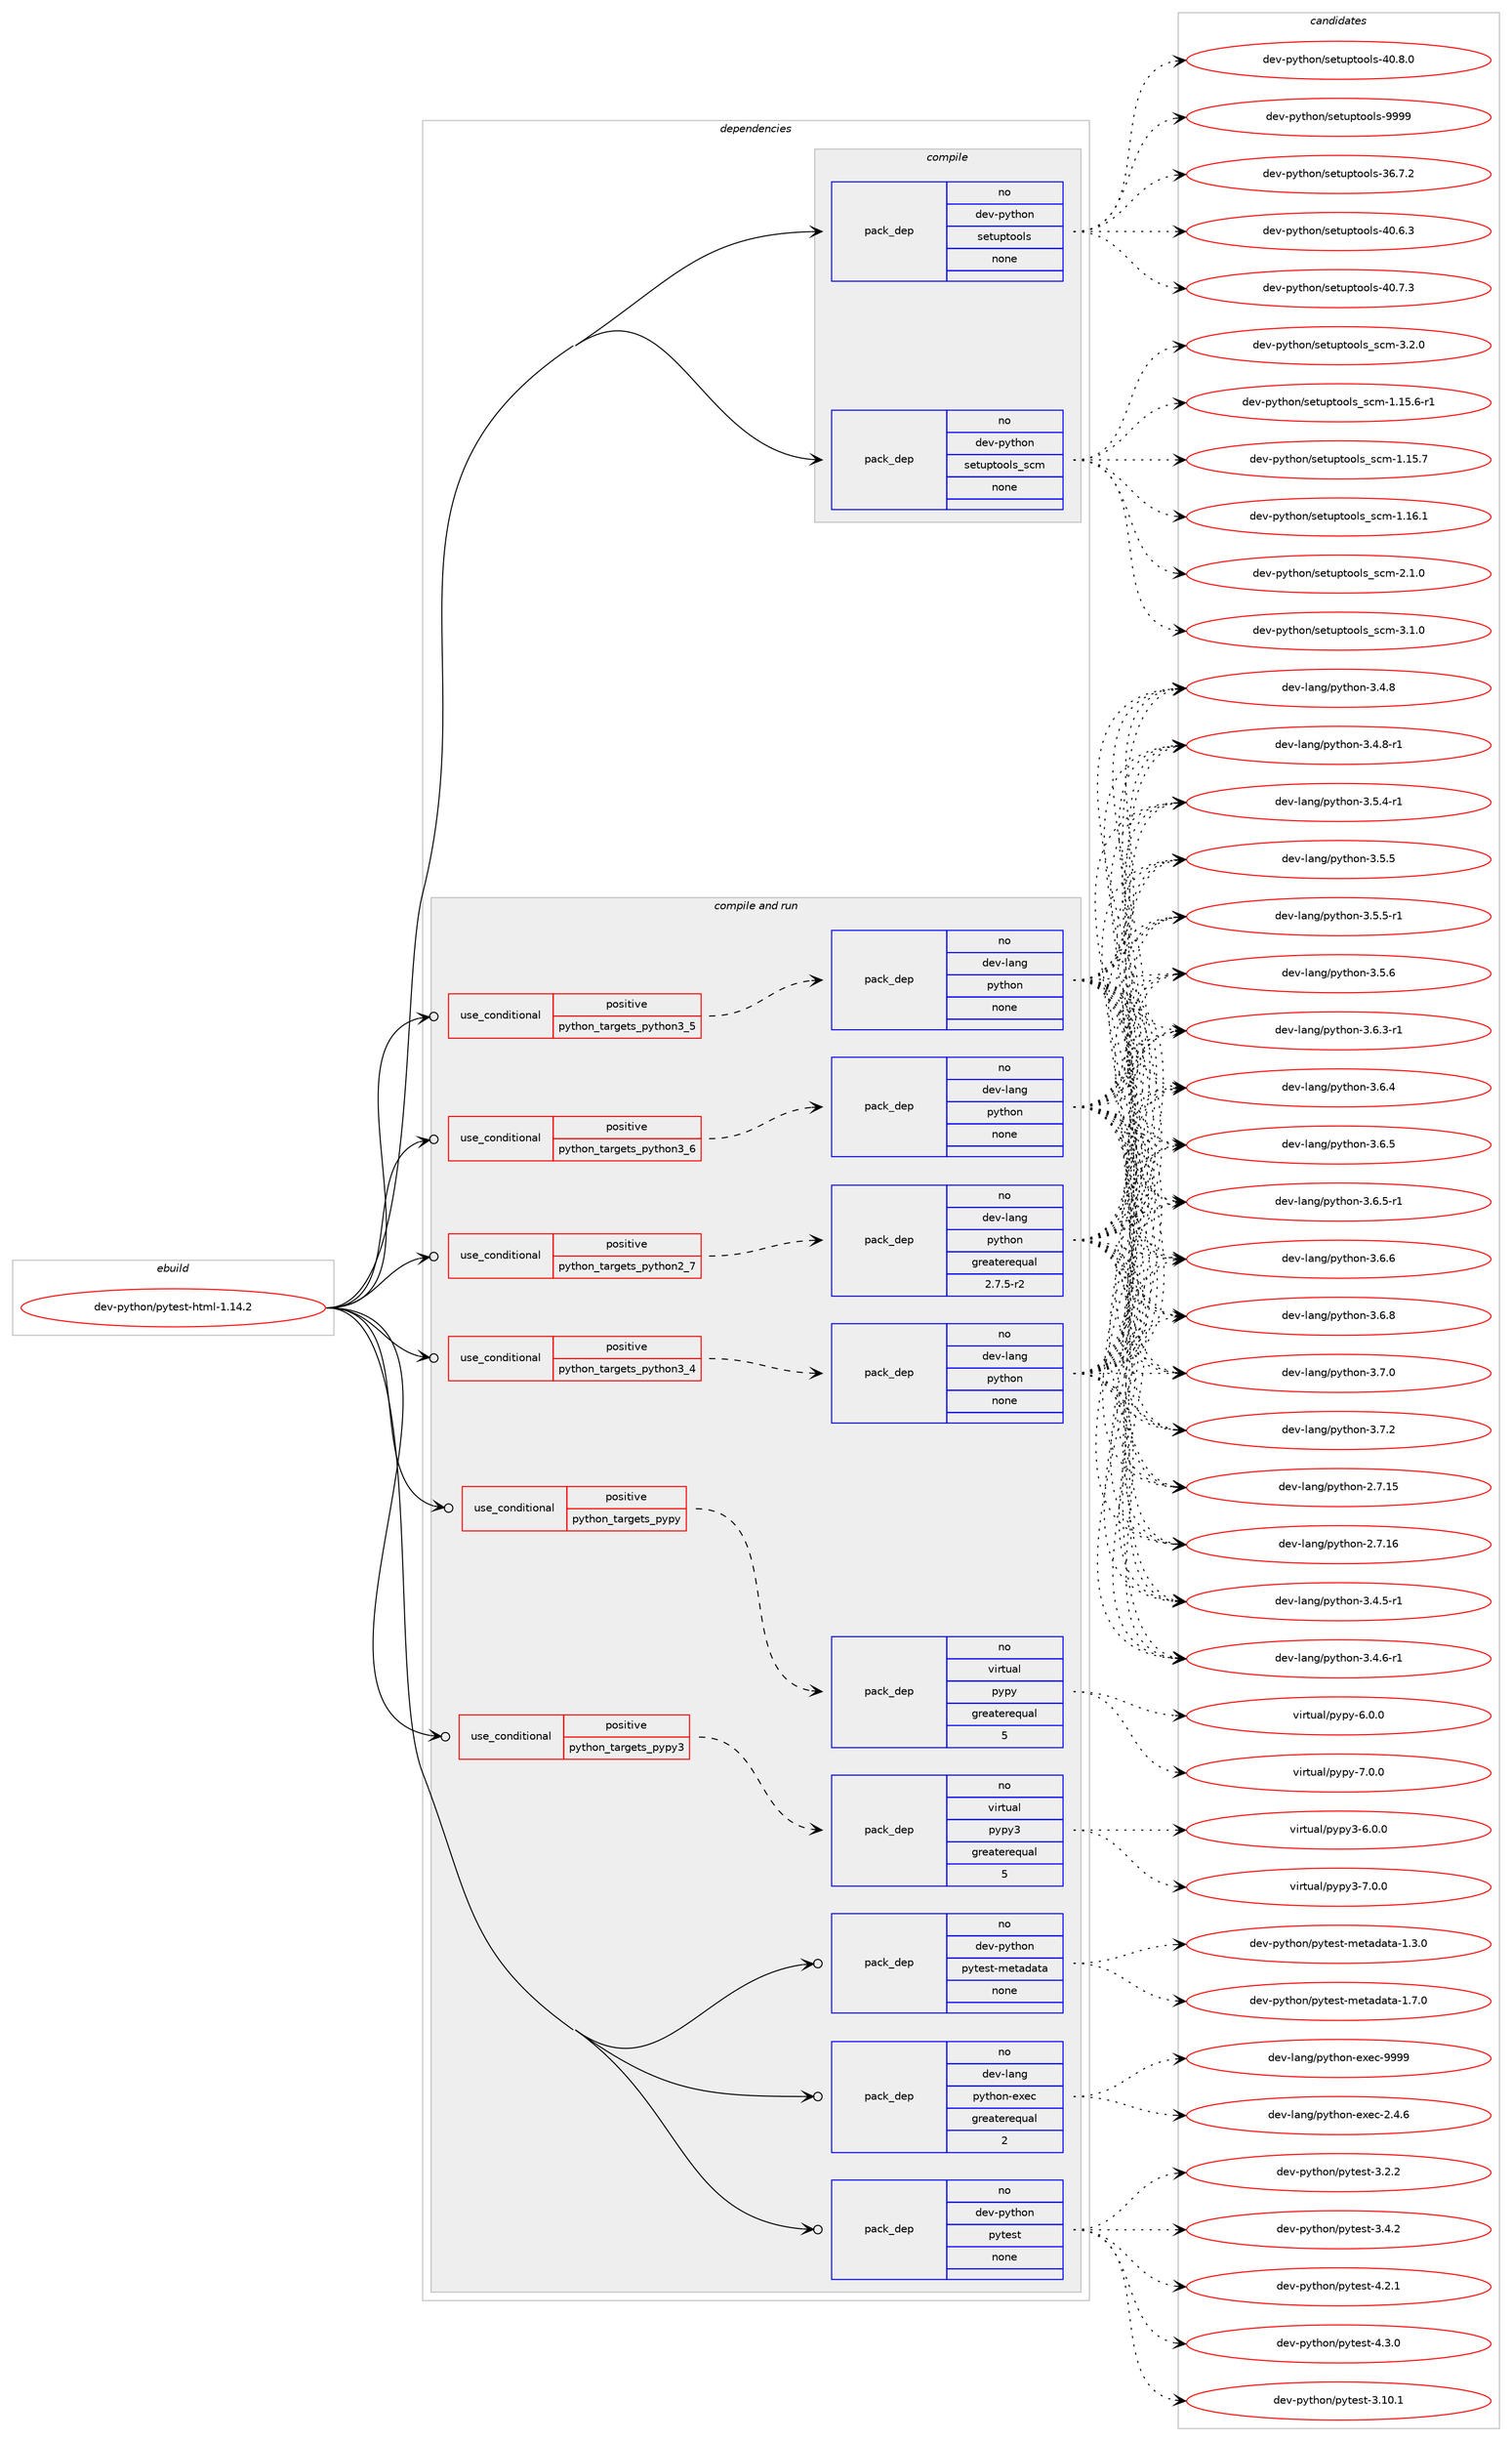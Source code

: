 digraph prolog {

# *************
# Graph options
# *************

newrank=true;
concentrate=true;
compound=true;
graph [rankdir=LR,fontname=Helvetica,fontsize=10,ranksep=1.5];#, ranksep=2.5, nodesep=0.2];
edge  [arrowhead=vee];
node  [fontname=Helvetica,fontsize=10];

# **********
# The ebuild
# **********

subgraph cluster_leftcol {
color=gray;
rank=same;
label=<<i>ebuild</i>>;
id [label="dev-python/pytest-html-1.14.2", color=red, width=4, href="../dev-python/pytest-html-1.14.2.svg"];
}

# ****************
# The dependencies
# ****************

subgraph cluster_midcol {
color=gray;
label=<<i>dependencies</i>>;
subgraph cluster_compile {
fillcolor="#eeeeee";
style=filled;
label=<<i>compile</i>>;
subgraph pack1027828 {
dependency1433308 [label=<<TABLE BORDER="0" CELLBORDER="1" CELLSPACING="0" CELLPADDING="4" WIDTH="220"><TR><TD ROWSPAN="6" CELLPADDING="30">pack_dep</TD></TR><TR><TD WIDTH="110">no</TD></TR><TR><TD>dev-python</TD></TR><TR><TD>setuptools</TD></TR><TR><TD>none</TD></TR><TR><TD></TD></TR></TABLE>>, shape=none, color=blue];
}
id:e -> dependency1433308:w [weight=20,style="solid",arrowhead="vee"];
subgraph pack1027829 {
dependency1433309 [label=<<TABLE BORDER="0" CELLBORDER="1" CELLSPACING="0" CELLPADDING="4" WIDTH="220"><TR><TD ROWSPAN="6" CELLPADDING="30">pack_dep</TD></TR><TR><TD WIDTH="110">no</TD></TR><TR><TD>dev-python</TD></TR><TR><TD>setuptools_scm</TD></TR><TR><TD>none</TD></TR><TR><TD></TD></TR></TABLE>>, shape=none, color=blue];
}
id:e -> dependency1433309:w [weight=20,style="solid",arrowhead="vee"];
}
subgraph cluster_compileandrun {
fillcolor="#eeeeee";
style=filled;
label=<<i>compile and run</i>>;
subgraph cond382132 {
dependency1433310 [label=<<TABLE BORDER="0" CELLBORDER="1" CELLSPACING="0" CELLPADDING="4"><TR><TD ROWSPAN="3" CELLPADDING="10">use_conditional</TD></TR><TR><TD>positive</TD></TR><TR><TD>python_targets_pypy</TD></TR></TABLE>>, shape=none, color=red];
subgraph pack1027830 {
dependency1433311 [label=<<TABLE BORDER="0" CELLBORDER="1" CELLSPACING="0" CELLPADDING="4" WIDTH="220"><TR><TD ROWSPAN="6" CELLPADDING="30">pack_dep</TD></TR><TR><TD WIDTH="110">no</TD></TR><TR><TD>virtual</TD></TR><TR><TD>pypy</TD></TR><TR><TD>greaterequal</TD></TR><TR><TD>5</TD></TR></TABLE>>, shape=none, color=blue];
}
dependency1433310:e -> dependency1433311:w [weight=20,style="dashed",arrowhead="vee"];
}
id:e -> dependency1433310:w [weight=20,style="solid",arrowhead="odotvee"];
subgraph cond382133 {
dependency1433312 [label=<<TABLE BORDER="0" CELLBORDER="1" CELLSPACING="0" CELLPADDING="4"><TR><TD ROWSPAN="3" CELLPADDING="10">use_conditional</TD></TR><TR><TD>positive</TD></TR><TR><TD>python_targets_pypy3</TD></TR></TABLE>>, shape=none, color=red];
subgraph pack1027831 {
dependency1433313 [label=<<TABLE BORDER="0" CELLBORDER="1" CELLSPACING="0" CELLPADDING="4" WIDTH="220"><TR><TD ROWSPAN="6" CELLPADDING="30">pack_dep</TD></TR><TR><TD WIDTH="110">no</TD></TR><TR><TD>virtual</TD></TR><TR><TD>pypy3</TD></TR><TR><TD>greaterequal</TD></TR><TR><TD>5</TD></TR></TABLE>>, shape=none, color=blue];
}
dependency1433312:e -> dependency1433313:w [weight=20,style="dashed",arrowhead="vee"];
}
id:e -> dependency1433312:w [weight=20,style="solid",arrowhead="odotvee"];
subgraph cond382134 {
dependency1433314 [label=<<TABLE BORDER="0" CELLBORDER="1" CELLSPACING="0" CELLPADDING="4"><TR><TD ROWSPAN="3" CELLPADDING="10">use_conditional</TD></TR><TR><TD>positive</TD></TR><TR><TD>python_targets_python2_7</TD></TR></TABLE>>, shape=none, color=red];
subgraph pack1027832 {
dependency1433315 [label=<<TABLE BORDER="0" CELLBORDER="1" CELLSPACING="0" CELLPADDING="4" WIDTH="220"><TR><TD ROWSPAN="6" CELLPADDING="30">pack_dep</TD></TR><TR><TD WIDTH="110">no</TD></TR><TR><TD>dev-lang</TD></TR><TR><TD>python</TD></TR><TR><TD>greaterequal</TD></TR><TR><TD>2.7.5-r2</TD></TR></TABLE>>, shape=none, color=blue];
}
dependency1433314:e -> dependency1433315:w [weight=20,style="dashed",arrowhead="vee"];
}
id:e -> dependency1433314:w [weight=20,style="solid",arrowhead="odotvee"];
subgraph cond382135 {
dependency1433316 [label=<<TABLE BORDER="0" CELLBORDER="1" CELLSPACING="0" CELLPADDING="4"><TR><TD ROWSPAN="3" CELLPADDING="10">use_conditional</TD></TR><TR><TD>positive</TD></TR><TR><TD>python_targets_python3_4</TD></TR></TABLE>>, shape=none, color=red];
subgraph pack1027833 {
dependency1433317 [label=<<TABLE BORDER="0" CELLBORDER="1" CELLSPACING="0" CELLPADDING="4" WIDTH="220"><TR><TD ROWSPAN="6" CELLPADDING="30">pack_dep</TD></TR><TR><TD WIDTH="110">no</TD></TR><TR><TD>dev-lang</TD></TR><TR><TD>python</TD></TR><TR><TD>none</TD></TR><TR><TD></TD></TR></TABLE>>, shape=none, color=blue];
}
dependency1433316:e -> dependency1433317:w [weight=20,style="dashed",arrowhead="vee"];
}
id:e -> dependency1433316:w [weight=20,style="solid",arrowhead="odotvee"];
subgraph cond382136 {
dependency1433318 [label=<<TABLE BORDER="0" CELLBORDER="1" CELLSPACING="0" CELLPADDING="4"><TR><TD ROWSPAN="3" CELLPADDING="10">use_conditional</TD></TR><TR><TD>positive</TD></TR><TR><TD>python_targets_python3_5</TD></TR></TABLE>>, shape=none, color=red];
subgraph pack1027834 {
dependency1433319 [label=<<TABLE BORDER="0" CELLBORDER="1" CELLSPACING="0" CELLPADDING="4" WIDTH="220"><TR><TD ROWSPAN="6" CELLPADDING="30">pack_dep</TD></TR><TR><TD WIDTH="110">no</TD></TR><TR><TD>dev-lang</TD></TR><TR><TD>python</TD></TR><TR><TD>none</TD></TR><TR><TD></TD></TR></TABLE>>, shape=none, color=blue];
}
dependency1433318:e -> dependency1433319:w [weight=20,style="dashed",arrowhead="vee"];
}
id:e -> dependency1433318:w [weight=20,style="solid",arrowhead="odotvee"];
subgraph cond382137 {
dependency1433320 [label=<<TABLE BORDER="0" CELLBORDER="1" CELLSPACING="0" CELLPADDING="4"><TR><TD ROWSPAN="3" CELLPADDING="10">use_conditional</TD></TR><TR><TD>positive</TD></TR><TR><TD>python_targets_python3_6</TD></TR></TABLE>>, shape=none, color=red];
subgraph pack1027835 {
dependency1433321 [label=<<TABLE BORDER="0" CELLBORDER="1" CELLSPACING="0" CELLPADDING="4" WIDTH="220"><TR><TD ROWSPAN="6" CELLPADDING="30">pack_dep</TD></TR><TR><TD WIDTH="110">no</TD></TR><TR><TD>dev-lang</TD></TR><TR><TD>python</TD></TR><TR><TD>none</TD></TR><TR><TD></TD></TR></TABLE>>, shape=none, color=blue];
}
dependency1433320:e -> dependency1433321:w [weight=20,style="dashed",arrowhead="vee"];
}
id:e -> dependency1433320:w [weight=20,style="solid",arrowhead="odotvee"];
subgraph pack1027836 {
dependency1433322 [label=<<TABLE BORDER="0" CELLBORDER="1" CELLSPACING="0" CELLPADDING="4" WIDTH="220"><TR><TD ROWSPAN="6" CELLPADDING="30">pack_dep</TD></TR><TR><TD WIDTH="110">no</TD></TR><TR><TD>dev-lang</TD></TR><TR><TD>python-exec</TD></TR><TR><TD>greaterequal</TD></TR><TR><TD>2</TD></TR></TABLE>>, shape=none, color=blue];
}
id:e -> dependency1433322:w [weight=20,style="solid",arrowhead="odotvee"];
subgraph pack1027837 {
dependency1433323 [label=<<TABLE BORDER="0" CELLBORDER="1" CELLSPACING="0" CELLPADDING="4" WIDTH="220"><TR><TD ROWSPAN="6" CELLPADDING="30">pack_dep</TD></TR><TR><TD WIDTH="110">no</TD></TR><TR><TD>dev-python</TD></TR><TR><TD>pytest</TD></TR><TR><TD>none</TD></TR><TR><TD></TD></TR></TABLE>>, shape=none, color=blue];
}
id:e -> dependency1433323:w [weight=20,style="solid",arrowhead="odotvee"];
subgraph pack1027838 {
dependency1433324 [label=<<TABLE BORDER="0" CELLBORDER="1" CELLSPACING="0" CELLPADDING="4" WIDTH="220"><TR><TD ROWSPAN="6" CELLPADDING="30">pack_dep</TD></TR><TR><TD WIDTH="110">no</TD></TR><TR><TD>dev-python</TD></TR><TR><TD>pytest-metadata</TD></TR><TR><TD>none</TD></TR><TR><TD></TD></TR></TABLE>>, shape=none, color=blue];
}
id:e -> dependency1433324:w [weight=20,style="solid",arrowhead="odotvee"];
}
subgraph cluster_run {
fillcolor="#eeeeee";
style=filled;
label=<<i>run</i>>;
}
}

# **************
# The candidates
# **************

subgraph cluster_choices {
rank=same;
color=gray;
label=<<i>candidates</i>>;

subgraph choice1027828 {
color=black;
nodesep=1;
choice100101118451121211161041111104711510111611711211611111110811545515446554650 [label="dev-python/setuptools-36.7.2", color=red, width=4,href="../dev-python/setuptools-36.7.2.svg"];
choice100101118451121211161041111104711510111611711211611111110811545524846544651 [label="dev-python/setuptools-40.6.3", color=red, width=4,href="../dev-python/setuptools-40.6.3.svg"];
choice100101118451121211161041111104711510111611711211611111110811545524846554651 [label="dev-python/setuptools-40.7.3", color=red, width=4,href="../dev-python/setuptools-40.7.3.svg"];
choice100101118451121211161041111104711510111611711211611111110811545524846564648 [label="dev-python/setuptools-40.8.0", color=red, width=4,href="../dev-python/setuptools-40.8.0.svg"];
choice10010111845112121116104111110471151011161171121161111111081154557575757 [label="dev-python/setuptools-9999", color=red, width=4,href="../dev-python/setuptools-9999.svg"];
dependency1433308:e -> choice100101118451121211161041111104711510111611711211611111110811545515446554650:w [style=dotted,weight="100"];
dependency1433308:e -> choice100101118451121211161041111104711510111611711211611111110811545524846544651:w [style=dotted,weight="100"];
dependency1433308:e -> choice100101118451121211161041111104711510111611711211611111110811545524846554651:w [style=dotted,weight="100"];
dependency1433308:e -> choice100101118451121211161041111104711510111611711211611111110811545524846564648:w [style=dotted,weight="100"];
dependency1433308:e -> choice10010111845112121116104111110471151011161171121161111111081154557575757:w [style=dotted,weight="100"];
}
subgraph choice1027829 {
color=black;
nodesep=1;
choice10010111845112121116104111110471151011161171121161111111081159511599109454946495346544511449 [label="dev-python/setuptools_scm-1.15.6-r1", color=red, width=4,href="../dev-python/setuptools_scm-1.15.6-r1.svg"];
choice1001011184511212111610411111047115101116117112116111111108115951159910945494649534655 [label="dev-python/setuptools_scm-1.15.7", color=red, width=4,href="../dev-python/setuptools_scm-1.15.7.svg"];
choice1001011184511212111610411111047115101116117112116111111108115951159910945494649544649 [label="dev-python/setuptools_scm-1.16.1", color=red, width=4,href="../dev-python/setuptools_scm-1.16.1.svg"];
choice10010111845112121116104111110471151011161171121161111111081159511599109455046494648 [label="dev-python/setuptools_scm-2.1.0", color=red, width=4,href="../dev-python/setuptools_scm-2.1.0.svg"];
choice10010111845112121116104111110471151011161171121161111111081159511599109455146494648 [label="dev-python/setuptools_scm-3.1.0", color=red, width=4,href="../dev-python/setuptools_scm-3.1.0.svg"];
choice10010111845112121116104111110471151011161171121161111111081159511599109455146504648 [label="dev-python/setuptools_scm-3.2.0", color=red, width=4,href="../dev-python/setuptools_scm-3.2.0.svg"];
dependency1433309:e -> choice10010111845112121116104111110471151011161171121161111111081159511599109454946495346544511449:w [style=dotted,weight="100"];
dependency1433309:e -> choice1001011184511212111610411111047115101116117112116111111108115951159910945494649534655:w [style=dotted,weight="100"];
dependency1433309:e -> choice1001011184511212111610411111047115101116117112116111111108115951159910945494649544649:w [style=dotted,weight="100"];
dependency1433309:e -> choice10010111845112121116104111110471151011161171121161111111081159511599109455046494648:w [style=dotted,weight="100"];
dependency1433309:e -> choice10010111845112121116104111110471151011161171121161111111081159511599109455146494648:w [style=dotted,weight="100"];
dependency1433309:e -> choice10010111845112121116104111110471151011161171121161111111081159511599109455146504648:w [style=dotted,weight="100"];
}
subgraph choice1027830 {
color=black;
nodesep=1;
choice1181051141161179710847112121112121455446484648 [label="virtual/pypy-6.0.0", color=red, width=4,href="../virtual/pypy-6.0.0.svg"];
choice1181051141161179710847112121112121455546484648 [label="virtual/pypy-7.0.0", color=red, width=4,href="../virtual/pypy-7.0.0.svg"];
dependency1433311:e -> choice1181051141161179710847112121112121455446484648:w [style=dotted,weight="100"];
dependency1433311:e -> choice1181051141161179710847112121112121455546484648:w [style=dotted,weight="100"];
}
subgraph choice1027831 {
color=black;
nodesep=1;
choice118105114116117971084711212111212151455446484648 [label="virtual/pypy3-6.0.0", color=red, width=4,href="../virtual/pypy3-6.0.0.svg"];
choice118105114116117971084711212111212151455546484648 [label="virtual/pypy3-7.0.0", color=red, width=4,href="../virtual/pypy3-7.0.0.svg"];
dependency1433313:e -> choice118105114116117971084711212111212151455446484648:w [style=dotted,weight="100"];
dependency1433313:e -> choice118105114116117971084711212111212151455546484648:w [style=dotted,weight="100"];
}
subgraph choice1027832 {
color=black;
nodesep=1;
choice10010111845108971101034711212111610411111045504655464953 [label="dev-lang/python-2.7.15", color=red, width=4,href="../dev-lang/python-2.7.15.svg"];
choice10010111845108971101034711212111610411111045504655464954 [label="dev-lang/python-2.7.16", color=red, width=4,href="../dev-lang/python-2.7.16.svg"];
choice1001011184510897110103471121211161041111104551465246534511449 [label="dev-lang/python-3.4.5-r1", color=red, width=4,href="../dev-lang/python-3.4.5-r1.svg"];
choice1001011184510897110103471121211161041111104551465246544511449 [label="dev-lang/python-3.4.6-r1", color=red, width=4,href="../dev-lang/python-3.4.6-r1.svg"];
choice100101118451089711010347112121116104111110455146524656 [label="dev-lang/python-3.4.8", color=red, width=4,href="../dev-lang/python-3.4.8.svg"];
choice1001011184510897110103471121211161041111104551465246564511449 [label="dev-lang/python-3.4.8-r1", color=red, width=4,href="../dev-lang/python-3.4.8-r1.svg"];
choice1001011184510897110103471121211161041111104551465346524511449 [label="dev-lang/python-3.5.4-r1", color=red, width=4,href="../dev-lang/python-3.5.4-r1.svg"];
choice100101118451089711010347112121116104111110455146534653 [label="dev-lang/python-3.5.5", color=red, width=4,href="../dev-lang/python-3.5.5.svg"];
choice1001011184510897110103471121211161041111104551465346534511449 [label="dev-lang/python-3.5.5-r1", color=red, width=4,href="../dev-lang/python-3.5.5-r1.svg"];
choice100101118451089711010347112121116104111110455146534654 [label="dev-lang/python-3.5.6", color=red, width=4,href="../dev-lang/python-3.5.6.svg"];
choice1001011184510897110103471121211161041111104551465446514511449 [label="dev-lang/python-3.6.3-r1", color=red, width=4,href="../dev-lang/python-3.6.3-r1.svg"];
choice100101118451089711010347112121116104111110455146544652 [label="dev-lang/python-3.6.4", color=red, width=4,href="../dev-lang/python-3.6.4.svg"];
choice100101118451089711010347112121116104111110455146544653 [label="dev-lang/python-3.6.5", color=red, width=4,href="../dev-lang/python-3.6.5.svg"];
choice1001011184510897110103471121211161041111104551465446534511449 [label="dev-lang/python-3.6.5-r1", color=red, width=4,href="../dev-lang/python-3.6.5-r1.svg"];
choice100101118451089711010347112121116104111110455146544654 [label="dev-lang/python-3.6.6", color=red, width=4,href="../dev-lang/python-3.6.6.svg"];
choice100101118451089711010347112121116104111110455146544656 [label="dev-lang/python-3.6.8", color=red, width=4,href="../dev-lang/python-3.6.8.svg"];
choice100101118451089711010347112121116104111110455146554648 [label="dev-lang/python-3.7.0", color=red, width=4,href="../dev-lang/python-3.7.0.svg"];
choice100101118451089711010347112121116104111110455146554650 [label="dev-lang/python-3.7.2", color=red, width=4,href="../dev-lang/python-3.7.2.svg"];
dependency1433315:e -> choice10010111845108971101034711212111610411111045504655464953:w [style=dotted,weight="100"];
dependency1433315:e -> choice10010111845108971101034711212111610411111045504655464954:w [style=dotted,weight="100"];
dependency1433315:e -> choice1001011184510897110103471121211161041111104551465246534511449:w [style=dotted,weight="100"];
dependency1433315:e -> choice1001011184510897110103471121211161041111104551465246544511449:w [style=dotted,weight="100"];
dependency1433315:e -> choice100101118451089711010347112121116104111110455146524656:w [style=dotted,weight="100"];
dependency1433315:e -> choice1001011184510897110103471121211161041111104551465246564511449:w [style=dotted,weight="100"];
dependency1433315:e -> choice1001011184510897110103471121211161041111104551465346524511449:w [style=dotted,weight="100"];
dependency1433315:e -> choice100101118451089711010347112121116104111110455146534653:w [style=dotted,weight="100"];
dependency1433315:e -> choice1001011184510897110103471121211161041111104551465346534511449:w [style=dotted,weight="100"];
dependency1433315:e -> choice100101118451089711010347112121116104111110455146534654:w [style=dotted,weight="100"];
dependency1433315:e -> choice1001011184510897110103471121211161041111104551465446514511449:w [style=dotted,weight="100"];
dependency1433315:e -> choice100101118451089711010347112121116104111110455146544652:w [style=dotted,weight="100"];
dependency1433315:e -> choice100101118451089711010347112121116104111110455146544653:w [style=dotted,weight="100"];
dependency1433315:e -> choice1001011184510897110103471121211161041111104551465446534511449:w [style=dotted,weight="100"];
dependency1433315:e -> choice100101118451089711010347112121116104111110455146544654:w [style=dotted,weight="100"];
dependency1433315:e -> choice100101118451089711010347112121116104111110455146544656:w [style=dotted,weight="100"];
dependency1433315:e -> choice100101118451089711010347112121116104111110455146554648:w [style=dotted,weight="100"];
dependency1433315:e -> choice100101118451089711010347112121116104111110455146554650:w [style=dotted,weight="100"];
}
subgraph choice1027833 {
color=black;
nodesep=1;
choice10010111845108971101034711212111610411111045504655464953 [label="dev-lang/python-2.7.15", color=red, width=4,href="../dev-lang/python-2.7.15.svg"];
choice10010111845108971101034711212111610411111045504655464954 [label="dev-lang/python-2.7.16", color=red, width=4,href="../dev-lang/python-2.7.16.svg"];
choice1001011184510897110103471121211161041111104551465246534511449 [label="dev-lang/python-3.4.5-r1", color=red, width=4,href="../dev-lang/python-3.4.5-r1.svg"];
choice1001011184510897110103471121211161041111104551465246544511449 [label="dev-lang/python-3.4.6-r1", color=red, width=4,href="../dev-lang/python-3.4.6-r1.svg"];
choice100101118451089711010347112121116104111110455146524656 [label="dev-lang/python-3.4.8", color=red, width=4,href="../dev-lang/python-3.4.8.svg"];
choice1001011184510897110103471121211161041111104551465246564511449 [label="dev-lang/python-3.4.8-r1", color=red, width=4,href="../dev-lang/python-3.4.8-r1.svg"];
choice1001011184510897110103471121211161041111104551465346524511449 [label="dev-lang/python-3.5.4-r1", color=red, width=4,href="../dev-lang/python-3.5.4-r1.svg"];
choice100101118451089711010347112121116104111110455146534653 [label="dev-lang/python-3.5.5", color=red, width=4,href="../dev-lang/python-3.5.5.svg"];
choice1001011184510897110103471121211161041111104551465346534511449 [label="dev-lang/python-3.5.5-r1", color=red, width=4,href="../dev-lang/python-3.5.5-r1.svg"];
choice100101118451089711010347112121116104111110455146534654 [label="dev-lang/python-3.5.6", color=red, width=4,href="../dev-lang/python-3.5.6.svg"];
choice1001011184510897110103471121211161041111104551465446514511449 [label="dev-lang/python-3.6.3-r1", color=red, width=4,href="../dev-lang/python-3.6.3-r1.svg"];
choice100101118451089711010347112121116104111110455146544652 [label="dev-lang/python-3.6.4", color=red, width=4,href="../dev-lang/python-3.6.4.svg"];
choice100101118451089711010347112121116104111110455146544653 [label="dev-lang/python-3.6.5", color=red, width=4,href="../dev-lang/python-3.6.5.svg"];
choice1001011184510897110103471121211161041111104551465446534511449 [label="dev-lang/python-3.6.5-r1", color=red, width=4,href="../dev-lang/python-3.6.5-r1.svg"];
choice100101118451089711010347112121116104111110455146544654 [label="dev-lang/python-3.6.6", color=red, width=4,href="../dev-lang/python-3.6.6.svg"];
choice100101118451089711010347112121116104111110455146544656 [label="dev-lang/python-3.6.8", color=red, width=4,href="../dev-lang/python-3.6.8.svg"];
choice100101118451089711010347112121116104111110455146554648 [label="dev-lang/python-3.7.0", color=red, width=4,href="../dev-lang/python-3.7.0.svg"];
choice100101118451089711010347112121116104111110455146554650 [label="dev-lang/python-3.7.2", color=red, width=4,href="../dev-lang/python-3.7.2.svg"];
dependency1433317:e -> choice10010111845108971101034711212111610411111045504655464953:w [style=dotted,weight="100"];
dependency1433317:e -> choice10010111845108971101034711212111610411111045504655464954:w [style=dotted,weight="100"];
dependency1433317:e -> choice1001011184510897110103471121211161041111104551465246534511449:w [style=dotted,weight="100"];
dependency1433317:e -> choice1001011184510897110103471121211161041111104551465246544511449:w [style=dotted,weight="100"];
dependency1433317:e -> choice100101118451089711010347112121116104111110455146524656:w [style=dotted,weight="100"];
dependency1433317:e -> choice1001011184510897110103471121211161041111104551465246564511449:w [style=dotted,weight="100"];
dependency1433317:e -> choice1001011184510897110103471121211161041111104551465346524511449:w [style=dotted,weight="100"];
dependency1433317:e -> choice100101118451089711010347112121116104111110455146534653:w [style=dotted,weight="100"];
dependency1433317:e -> choice1001011184510897110103471121211161041111104551465346534511449:w [style=dotted,weight="100"];
dependency1433317:e -> choice100101118451089711010347112121116104111110455146534654:w [style=dotted,weight="100"];
dependency1433317:e -> choice1001011184510897110103471121211161041111104551465446514511449:w [style=dotted,weight="100"];
dependency1433317:e -> choice100101118451089711010347112121116104111110455146544652:w [style=dotted,weight="100"];
dependency1433317:e -> choice100101118451089711010347112121116104111110455146544653:w [style=dotted,weight="100"];
dependency1433317:e -> choice1001011184510897110103471121211161041111104551465446534511449:w [style=dotted,weight="100"];
dependency1433317:e -> choice100101118451089711010347112121116104111110455146544654:w [style=dotted,weight="100"];
dependency1433317:e -> choice100101118451089711010347112121116104111110455146544656:w [style=dotted,weight="100"];
dependency1433317:e -> choice100101118451089711010347112121116104111110455146554648:w [style=dotted,weight="100"];
dependency1433317:e -> choice100101118451089711010347112121116104111110455146554650:w [style=dotted,weight="100"];
}
subgraph choice1027834 {
color=black;
nodesep=1;
choice10010111845108971101034711212111610411111045504655464953 [label="dev-lang/python-2.7.15", color=red, width=4,href="../dev-lang/python-2.7.15.svg"];
choice10010111845108971101034711212111610411111045504655464954 [label="dev-lang/python-2.7.16", color=red, width=4,href="../dev-lang/python-2.7.16.svg"];
choice1001011184510897110103471121211161041111104551465246534511449 [label="dev-lang/python-3.4.5-r1", color=red, width=4,href="../dev-lang/python-3.4.5-r1.svg"];
choice1001011184510897110103471121211161041111104551465246544511449 [label="dev-lang/python-3.4.6-r1", color=red, width=4,href="../dev-lang/python-3.4.6-r1.svg"];
choice100101118451089711010347112121116104111110455146524656 [label="dev-lang/python-3.4.8", color=red, width=4,href="../dev-lang/python-3.4.8.svg"];
choice1001011184510897110103471121211161041111104551465246564511449 [label="dev-lang/python-3.4.8-r1", color=red, width=4,href="../dev-lang/python-3.4.8-r1.svg"];
choice1001011184510897110103471121211161041111104551465346524511449 [label="dev-lang/python-3.5.4-r1", color=red, width=4,href="../dev-lang/python-3.5.4-r1.svg"];
choice100101118451089711010347112121116104111110455146534653 [label="dev-lang/python-3.5.5", color=red, width=4,href="../dev-lang/python-3.5.5.svg"];
choice1001011184510897110103471121211161041111104551465346534511449 [label="dev-lang/python-3.5.5-r1", color=red, width=4,href="../dev-lang/python-3.5.5-r1.svg"];
choice100101118451089711010347112121116104111110455146534654 [label="dev-lang/python-3.5.6", color=red, width=4,href="../dev-lang/python-3.5.6.svg"];
choice1001011184510897110103471121211161041111104551465446514511449 [label="dev-lang/python-3.6.3-r1", color=red, width=4,href="../dev-lang/python-3.6.3-r1.svg"];
choice100101118451089711010347112121116104111110455146544652 [label="dev-lang/python-3.6.4", color=red, width=4,href="../dev-lang/python-3.6.4.svg"];
choice100101118451089711010347112121116104111110455146544653 [label="dev-lang/python-3.6.5", color=red, width=4,href="../dev-lang/python-3.6.5.svg"];
choice1001011184510897110103471121211161041111104551465446534511449 [label="dev-lang/python-3.6.5-r1", color=red, width=4,href="../dev-lang/python-3.6.5-r1.svg"];
choice100101118451089711010347112121116104111110455146544654 [label="dev-lang/python-3.6.6", color=red, width=4,href="../dev-lang/python-3.6.6.svg"];
choice100101118451089711010347112121116104111110455146544656 [label="dev-lang/python-3.6.8", color=red, width=4,href="../dev-lang/python-3.6.8.svg"];
choice100101118451089711010347112121116104111110455146554648 [label="dev-lang/python-3.7.0", color=red, width=4,href="../dev-lang/python-3.7.0.svg"];
choice100101118451089711010347112121116104111110455146554650 [label="dev-lang/python-3.7.2", color=red, width=4,href="../dev-lang/python-3.7.2.svg"];
dependency1433319:e -> choice10010111845108971101034711212111610411111045504655464953:w [style=dotted,weight="100"];
dependency1433319:e -> choice10010111845108971101034711212111610411111045504655464954:w [style=dotted,weight="100"];
dependency1433319:e -> choice1001011184510897110103471121211161041111104551465246534511449:w [style=dotted,weight="100"];
dependency1433319:e -> choice1001011184510897110103471121211161041111104551465246544511449:w [style=dotted,weight="100"];
dependency1433319:e -> choice100101118451089711010347112121116104111110455146524656:w [style=dotted,weight="100"];
dependency1433319:e -> choice1001011184510897110103471121211161041111104551465246564511449:w [style=dotted,weight="100"];
dependency1433319:e -> choice1001011184510897110103471121211161041111104551465346524511449:w [style=dotted,weight="100"];
dependency1433319:e -> choice100101118451089711010347112121116104111110455146534653:w [style=dotted,weight="100"];
dependency1433319:e -> choice1001011184510897110103471121211161041111104551465346534511449:w [style=dotted,weight="100"];
dependency1433319:e -> choice100101118451089711010347112121116104111110455146534654:w [style=dotted,weight="100"];
dependency1433319:e -> choice1001011184510897110103471121211161041111104551465446514511449:w [style=dotted,weight="100"];
dependency1433319:e -> choice100101118451089711010347112121116104111110455146544652:w [style=dotted,weight="100"];
dependency1433319:e -> choice100101118451089711010347112121116104111110455146544653:w [style=dotted,weight="100"];
dependency1433319:e -> choice1001011184510897110103471121211161041111104551465446534511449:w [style=dotted,weight="100"];
dependency1433319:e -> choice100101118451089711010347112121116104111110455146544654:w [style=dotted,weight="100"];
dependency1433319:e -> choice100101118451089711010347112121116104111110455146544656:w [style=dotted,weight="100"];
dependency1433319:e -> choice100101118451089711010347112121116104111110455146554648:w [style=dotted,weight="100"];
dependency1433319:e -> choice100101118451089711010347112121116104111110455146554650:w [style=dotted,weight="100"];
}
subgraph choice1027835 {
color=black;
nodesep=1;
choice10010111845108971101034711212111610411111045504655464953 [label="dev-lang/python-2.7.15", color=red, width=4,href="../dev-lang/python-2.7.15.svg"];
choice10010111845108971101034711212111610411111045504655464954 [label="dev-lang/python-2.7.16", color=red, width=4,href="../dev-lang/python-2.7.16.svg"];
choice1001011184510897110103471121211161041111104551465246534511449 [label="dev-lang/python-3.4.5-r1", color=red, width=4,href="../dev-lang/python-3.4.5-r1.svg"];
choice1001011184510897110103471121211161041111104551465246544511449 [label="dev-lang/python-3.4.6-r1", color=red, width=4,href="../dev-lang/python-3.4.6-r1.svg"];
choice100101118451089711010347112121116104111110455146524656 [label="dev-lang/python-3.4.8", color=red, width=4,href="../dev-lang/python-3.4.8.svg"];
choice1001011184510897110103471121211161041111104551465246564511449 [label="dev-lang/python-3.4.8-r1", color=red, width=4,href="../dev-lang/python-3.4.8-r1.svg"];
choice1001011184510897110103471121211161041111104551465346524511449 [label="dev-lang/python-3.5.4-r1", color=red, width=4,href="../dev-lang/python-3.5.4-r1.svg"];
choice100101118451089711010347112121116104111110455146534653 [label="dev-lang/python-3.5.5", color=red, width=4,href="../dev-lang/python-3.5.5.svg"];
choice1001011184510897110103471121211161041111104551465346534511449 [label="dev-lang/python-3.5.5-r1", color=red, width=4,href="../dev-lang/python-3.5.5-r1.svg"];
choice100101118451089711010347112121116104111110455146534654 [label="dev-lang/python-3.5.6", color=red, width=4,href="../dev-lang/python-3.5.6.svg"];
choice1001011184510897110103471121211161041111104551465446514511449 [label="dev-lang/python-3.6.3-r1", color=red, width=4,href="../dev-lang/python-3.6.3-r1.svg"];
choice100101118451089711010347112121116104111110455146544652 [label="dev-lang/python-3.6.4", color=red, width=4,href="../dev-lang/python-3.6.4.svg"];
choice100101118451089711010347112121116104111110455146544653 [label="dev-lang/python-3.6.5", color=red, width=4,href="../dev-lang/python-3.6.5.svg"];
choice1001011184510897110103471121211161041111104551465446534511449 [label="dev-lang/python-3.6.5-r1", color=red, width=4,href="../dev-lang/python-3.6.5-r1.svg"];
choice100101118451089711010347112121116104111110455146544654 [label="dev-lang/python-3.6.6", color=red, width=4,href="../dev-lang/python-3.6.6.svg"];
choice100101118451089711010347112121116104111110455146544656 [label="dev-lang/python-3.6.8", color=red, width=4,href="../dev-lang/python-3.6.8.svg"];
choice100101118451089711010347112121116104111110455146554648 [label="dev-lang/python-3.7.0", color=red, width=4,href="../dev-lang/python-3.7.0.svg"];
choice100101118451089711010347112121116104111110455146554650 [label="dev-lang/python-3.7.2", color=red, width=4,href="../dev-lang/python-3.7.2.svg"];
dependency1433321:e -> choice10010111845108971101034711212111610411111045504655464953:w [style=dotted,weight="100"];
dependency1433321:e -> choice10010111845108971101034711212111610411111045504655464954:w [style=dotted,weight="100"];
dependency1433321:e -> choice1001011184510897110103471121211161041111104551465246534511449:w [style=dotted,weight="100"];
dependency1433321:e -> choice1001011184510897110103471121211161041111104551465246544511449:w [style=dotted,weight="100"];
dependency1433321:e -> choice100101118451089711010347112121116104111110455146524656:w [style=dotted,weight="100"];
dependency1433321:e -> choice1001011184510897110103471121211161041111104551465246564511449:w [style=dotted,weight="100"];
dependency1433321:e -> choice1001011184510897110103471121211161041111104551465346524511449:w [style=dotted,weight="100"];
dependency1433321:e -> choice100101118451089711010347112121116104111110455146534653:w [style=dotted,weight="100"];
dependency1433321:e -> choice1001011184510897110103471121211161041111104551465346534511449:w [style=dotted,weight="100"];
dependency1433321:e -> choice100101118451089711010347112121116104111110455146534654:w [style=dotted,weight="100"];
dependency1433321:e -> choice1001011184510897110103471121211161041111104551465446514511449:w [style=dotted,weight="100"];
dependency1433321:e -> choice100101118451089711010347112121116104111110455146544652:w [style=dotted,weight="100"];
dependency1433321:e -> choice100101118451089711010347112121116104111110455146544653:w [style=dotted,weight="100"];
dependency1433321:e -> choice1001011184510897110103471121211161041111104551465446534511449:w [style=dotted,weight="100"];
dependency1433321:e -> choice100101118451089711010347112121116104111110455146544654:w [style=dotted,weight="100"];
dependency1433321:e -> choice100101118451089711010347112121116104111110455146544656:w [style=dotted,weight="100"];
dependency1433321:e -> choice100101118451089711010347112121116104111110455146554648:w [style=dotted,weight="100"];
dependency1433321:e -> choice100101118451089711010347112121116104111110455146554650:w [style=dotted,weight="100"];
}
subgraph choice1027836 {
color=black;
nodesep=1;
choice1001011184510897110103471121211161041111104510112010199455046524654 [label="dev-lang/python-exec-2.4.6", color=red, width=4,href="../dev-lang/python-exec-2.4.6.svg"];
choice10010111845108971101034711212111610411111045101120101994557575757 [label="dev-lang/python-exec-9999", color=red, width=4,href="../dev-lang/python-exec-9999.svg"];
dependency1433322:e -> choice1001011184510897110103471121211161041111104510112010199455046524654:w [style=dotted,weight="100"];
dependency1433322:e -> choice10010111845108971101034711212111610411111045101120101994557575757:w [style=dotted,weight="100"];
}
subgraph choice1027837 {
color=black;
nodesep=1;
choice100101118451121211161041111104711212111610111511645514649484649 [label="dev-python/pytest-3.10.1", color=red, width=4,href="../dev-python/pytest-3.10.1.svg"];
choice1001011184511212111610411111047112121116101115116455146504650 [label="dev-python/pytest-3.2.2", color=red, width=4,href="../dev-python/pytest-3.2.2.svg"];
choice1001011184511212111610411111047112121116101115116455146524650 [label="dev-python/pytest-3.4.2", color=red, width=4,href="../dev-python/pytest-3.4.2.svg"];
choice1001011184511212111610411111047112121116101115116455246504649 [label="dev-python/pytest-4.2.1", color=red, width=4,href="../dev-python/pytest-4.2.1.svg"];
choice1001011184511212111610411111047112121116101115116455246514648 [label="dev-python/pytest-4.3.0", color=red, width=4,href="../dev-python/pytest-4.3.0.svg"];
dependency1433323:e -> choice100101118451121211161041111104711212111610111511645514649484649:w [style=dotted,weight="100"];
dependency1433323:e -> choice1001011184511212111610411111047112121116101115116455146504650:w [style=dotted,weight="100"];
dependency1433323:e -> choice1001011184511212111610411111047112121116101115116455146524650:w [style=dotted,weight="100"];
dependency1433323:e -> choice1001011184511212111610411111047112121116101115116455246504649:w [style=dotted,weight="100"];
dependency1433323:e -> choice1001011184511212111610411111047112121116101115116455246514648:w [style=dotted,weight="100"];
}
subgraph choice1027838 {
color=black;
nodesep=1;
choice100101118451121211161041111104711212111610111511645109101116971009711697454946514648 [label="dev-python/pytest-metadata-1.3.0", color=red, width=4,href="../dev-python/pytest-metadata-1.3.0.svg"];
choice100101118451121211161041111104711212111610111511645109101116971009711697454946554648 [label="dev-python/pytest-metadata-1.7.0", color=red, width=4,href="../dev-python/pytest-metadata-1.7.0.svg"];
dependency1433324:e -> choice100101118451121211161041111104711212111610111511645109101116971009711697454946514648:w [style=dotted,weight="100"];
dependency1433324:e -> choice100101118451121211161041111104711212111610111511645109101116971009711697454946554648:w [style=dotted,weight="100"];
}
}

}
